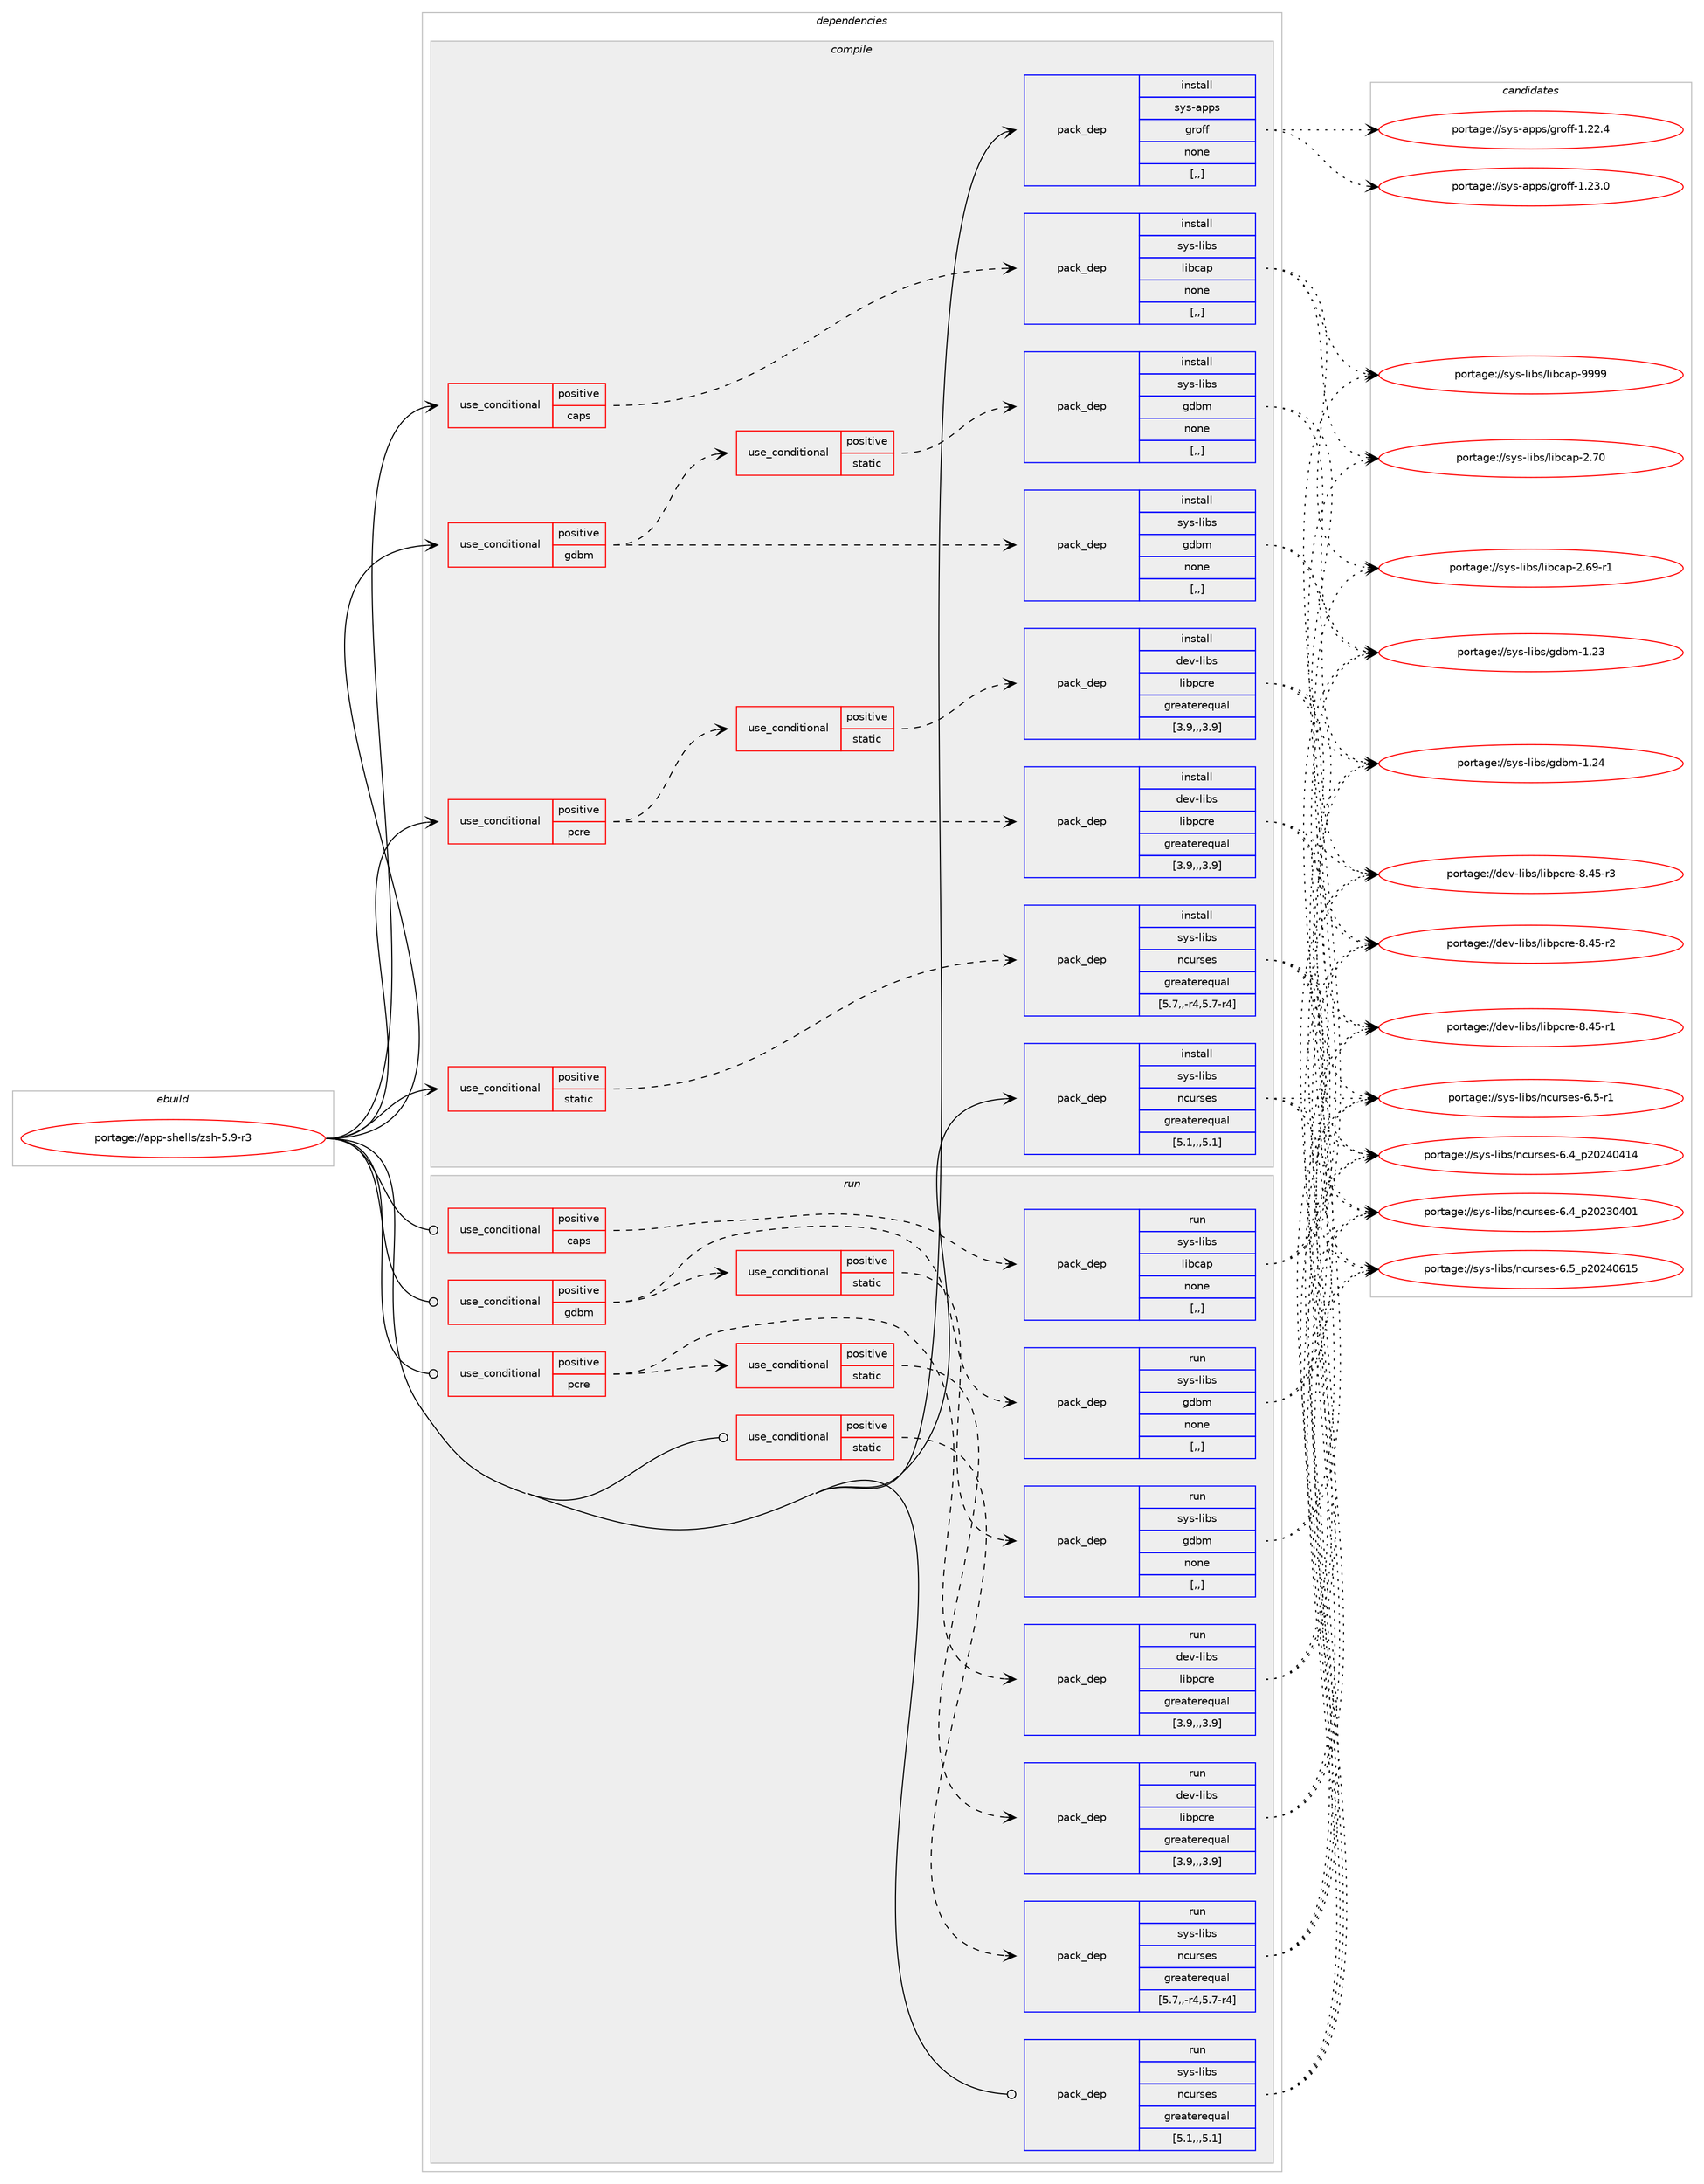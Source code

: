 digraph prolog {

# *************
# Graph options
# *************

newrank=true;
concentrate=true;
compound=true;
graph [rankdir=LR,fontname=Helvetica,fontsize=10,ranksep=1.5];#, ranksep=2.5, nodesep=0.2];
edge  [arrowhead=vee];
node  [fontname=Helvetica,fontsize=10];

# **********
# The ebuild
# **********

subgraph cluster_leftcol {
color=gray;
label=<<i>ebuild</i>>;
id [label="portage://app-shells/zsh-5.9-r3", color=red, width=4, href="../app-shells/zsh-5.9-r3.svg"];
}

# ****************
# The dependencies
# ****************

subgraph cluster_midcol {
color=gray;
label=<<i>dependencies</i>>;
subgraph cluster_compile {
fillcolor="#eeeeee";
style=filled;
label=<<i>compile</i>>;
subgraph cond144442 {
dependency546336 [label=<<TABLE BORDER="0" CELLBORDER="1" CELLSPACING="0" CELLPADDING="4"><TR><TD ROWSPAN="3" CELLPADDING="10">use_conditional</TD></TR><TR><TD>positive</TD></TR><TR><TD>caps</TD></TR></TABLE>>, shape=none, color=red];
subgraph pack397810 {
dependency546337 [label=<<TABLE BORDER="0" CELLBORDER="1" CELLSPACING="0" CELLPADDING="4" WIDTH="220"><TR><TD ROWSPAN="6" CELLPADDING="30">pack_dep</TD></TR><TR><TD WIDTH="110">install</TD></TR><TR><TD>sys-libs</TD></TR><TR><TD>libcap</TD></TR><TR><TD>none</TD></TR><TR><TD>[,,]</TD></TR></TABLE>>, shape=none, color=blue];
}
dependency546336:e -> dependency546337:w [weight=20,style="dashed",arrowhead="vee"];
}
id:e -> dependency546336:w [weight=20,style="solid",arrowhead="vee"];
subgraph cond144443 {
dependency546338 [label=<<TABLE BORDER="0" CELLBORDER="1" CELLSPACING="0" CELLPADDING="4"><TR><TD ROWSPAN="3" CELLPADDING="10">use_conditional</TD></TR><TR><TD>positive</TD></TR><TR><TD>gdbm</TD></TR></TABLE>>, shape=none, color=red];
subgraph pack397811 {
dependency546339 [label=<<TABLE BORDER="0" CELLBORDER="1" CELLSPACING="0" CELLPADDING="4" WIDTH="220"><TR><TD ROWSPAN="6" CELLPADDING="30">pack_dep</TD></TR><TR><TD WIDTH="110">install</TD></TR><TR><TD>sys-libs</TD></TR><TR><TD>gdbm</TD></TR><TR><TD>none</TD></TR><TR><TD>[,,]</TD></TR></TABLE>>, shape=none, color=blue];
}
dependency546338:e -> dependency546339:w [weight=20,style="dashed",arrowhead="vee"];
subgraph cond144444 {
dependency546340 [label=<<TABLE BORDER="0" CELLBORDER="1" CELLSPACING="0" CELLPADDING="4"><TR><TD ROWSPAN="3" CELLPADDING="10">use_conditional</TD></TR><TR><TD>positive</TD></TR><TR><TD>static</TD></TR></TABLE>>, shape=none, color=red];
subgraph pack397812 {
dependency546341 [label=<<TABLE BORDER="0" CELLBORDER="1" CELLSPACING="0" CELLPADDING="4" WIDTH="220"><TR><TD ROWSPAN="6" CELLPADDING="30">pack_dep</TD></TR><TR><TD WIDTH="110">install</TD></TR><TR><TD>sys-libs</TD></TR><TR><TD>gdbm</TD></TR><TR><TD>none</TD></TR><TR><TD>[,,]</TD></TR></TABLE>>, shape=none, color=blue];
}
dependency546340:e -> dependency546341:w [weight=20,style="dashed",arrowhead="vee"];
}
dependency546338:e -> dependency546340:w [weight=20,style="dashed",arrowhead="vee"];
}
id:e -> dependency546338:w [weight=20,style="solid",arrowhead="vee"];
subgraph cond144445 {
dependency546342 [label=<<TABLE BORDER="0" CELLBORDER="1" CELLSPACING="0" CELLPADDING="4"><TR><TD ROWSPAN="3" CELLPADDING="10">use_conditional</TD></TR><TR><TD>positive</TD></TR><TR><TD>pcre</TD></TR></TABLE>>, shape=none, color=red];
subgraph pack397813 {
dependency546343 [label=<<TABLE BORDER="0" CELLBORDER="1" CELLSPACING="0" CELLPADDING="4" WIDTH="220"><TR><TD ROWSPAN="6" CELLPADDING="30">pack_dep</TD></TR><TR><TD WIDTH="110">install</TD></TR><TR><TD>dev-libs</TD></TR><TR><TD>libpcre</TD></TR><TR><TD>greaterequal</TD></TR><TR><TD>[3.9,,,3.9]</TD></TR></TABLE>>, shape=none, color=blue];
}
dependency546342:e -> dependency546343:w [weight=20,style="dashed",arrowhead="vee"];
subgraph cond144446 {
dependency546344 [label=<<TABLE BORDER="0" CELLBORDER="1" CELLSPACING="0" CELLPADDING="4"><TR><TD ROWSPAN="3" CELLPADDING="10">use_conditional</TD></TR><TR><TD>positive</TD></TR><TR><TD>static</TD></TR></TABLE>>, shape=none, color=red];
subgraph pack397814 {
dependency546345 [label=<<TABLE BORDER="0" CELLBORDER="1" CELLSPACING="0" CELLPADDING="4" WIDTH="220"><TR><TD ROWSPAN="6" CELLPADDING="30">pack_dep</TD></TR><TR><TD WIDTH="110">install</TD></TR><TR><TD>dev-libs</TD></TR><TR><TD>libpcre</TD></TR><TR><TD>greaterequal</TD></TR><TR><TD>[3.9,,,3.9]</TD></TR></TABLE>>, shape=none, color=blue];
}
dependency546344:e -> dependency546345:w [weight=20,style="dashed",arrowhead="vee"];
}
dependency546342:e -> dependency546344:w [weight=20,style="dashed",arrowhead="vee"];
}
id:e -> dependency546342:w [weight=20,style="solid",arrowhead="vee"];
subgraph cond144447 {
dependency546346 [label=<<TABLE BORDER="0" CELLBORDER="1" CELLSPACING="0" CELLPADDING="4"><TR><TD ROWSPAN="3" CELLPADDING="10">use_conditional</TD></TR><TR><TD>positive</TD></TR><TR><TD>static</TD></TR></TABLE>>, shape=none, color=red];
subgraph pack397815 {
dependency546347 [label=<<TABLE BORDER="0" CELLBORDER="1" CELLSPACING="0" CELLPADDING="4" WIDTH="220"><TR><TD ROWSPAN="6" CELLPADDING="30">pack_dep</TD></TR><TR><TD WIDTH="110">install</TD></TR><TR><TD>sys-libs</TD></TR><TR><TD>ncurses</TD></TR><TR><TD>greaterequal</TD></TR><TR><TD>[5.7,,-r4,5.7-r4]</TD></TR></TABLE>>, shape=none, color=blue];
}
dependency546346:e -> dependency546347:w [weight=20,style="dashed",arrowhead="vee"];
}
id:e -> dependency546346:w [weight=20,style="solid",arrowhead="vee"];
subgraph pack397816 {
dependency546348 [label=<<TABLE BORDER="0" CELLBORDER="1" CELLSPACING="0" CELLPADDING="4" WIDTH="220"><TR><TD ROWSPAN="6" CELLPADDING="30">pack_dep</TD></TR><TR><TD WIDTH="110">install</TD></TR><TR><TD>sys-apps</TD></TR><TR><TD>groff</TD></TR><TR><TD>none</TD></TR><TR><TD>[,,]</TD></TR></TABLE>>, shape=none, color=blue];
}
id:e -> dependency546348:w [weight=20,style="solid",arrowhead="vee"];
subgraph pack397817 {
dependency546349 [label=<<TABLE BORDER="0" CELLBORDER="1" CELLSPACING="0" CELLPADDING="4" WIDTH="220"><TR><TD ROWSPAN="6" CELLPADDING="30">pack_dep</TD></TR><TR><TD WIDTH="110">install</TD></TR><TR><TD>sys-libs</TD></TR><TR><TD>ncurses</TD></TR><TR><TD>greaterequal</TD></TR><TR><TD>[5.1,,,5.1]</TD></TR></TABLE>>, shape=none, color=blue];
}
id:e -> dependency546349:w [weight=20,style="solid",arrowhead="vee"];
}
subgraph cluster_compileandrun {
fillcolor="#eeeeee";
style=filled;
label=<<i>compile and run</i>>;
}
subgraph cluster_run {
fillcolor="#eeeeee";
style=filled;
label=<<i>run</i>>;
subgraph cond144448 {
dependency546350 [label=<<TABLE BORDER="0" CELLBORDER="1" CELLSPACING="0" CELLPADDING="4"><TR><TD ROWSPAN="3" CELLPADDING="10">use_conditional</TD></TR><TR><TD>positive</TD></TR><TR><TD>caps</TD></TR></TABLE>>, shape=none, color=red];
subgraph pack397818 {
dependency546351 [label=<<TABLE BORDER="0" CELLBORDER="1" CELLSPACING="0" CELLPADDING="4" WIDTH="220"><TR><TD ROWSPAN="6" CELLPADDING="30">pack_dep</TD></TR><TR><TD WIDTH="110">run</TD></TR><TR><TD>sys-libs</TD></TR><TR><TD>libcap</TD></TR><TR><TD>none</TD></TR><TR><TD>[,,]</TD></TR></TABLE>>, shape=none, color=blue];
}
dependency546350:e -> dependency546351:w [weight=20,style="dashed",arrowhead="vee"];
}
id:e -> dependency546350:w [weight=20,style="solid",arrowhead="odot"];
subgraph cond144449 {
dependency546352 [label=<<TABLE BORDER="0" CELLBORDER="1" CELLSPACING="0" CELLPADDING="4"><TR><TD ROWSPAN="3" CELLPADDING="10">use_conditional</TD></TR><TR><TD>positive</TD></TR><TR><TD>gdbm</TD></TR></TABLE>>, shape=none, color=red];
subgraph pack397819 {
dependency546353 [label=<<TABLE BORDER="0" CELLBORDER="1" CELLSPACING="0" CELLPADDING="4" WIDTH="220"><TR><TD ROWSPAN="6" CELLPADDING="30">pack_dep</TD></TR><TR><TD WIDTH="110">run</TD></TR><TR><TD>sys-libs</TD></TR><TR><TD>gdbm</TD></TR><TR><TD>none</TD></TR><TR><TD>[,,]</TD></TR></TABLE>>, shape=none, color=blue];
}
dependency546352:e -> dependency546353:w [weight=20,style="dashed",arrowhead="vee"];
subgraph cond144450 {
dependency546354 [label=<<TABLE BORDER="0" CELLBORDER="1" CELLSPACING="0" CELLPADDING="4"><TR><TD ROWSPAN="3" CELLPADDING="10">use_conditional</TD></TR><TR><TD>positive</TD></TR><TR><TD>static</TD></TR></TABLE>>, shape=none, color=red];
subgraph pack397820 {
dependency546355 [label=<<TABLE BORDER="0" CELLBORDER="1" CELLSPACING="0" CELLPADDING="4" WIDTH="220"><TR><TD ROWSPAN="6" CELLPADDING="30">pack_dep</TD></TR><TR><TD WIDTH="110">run</TD></TR><TR><TD>sys-libs</TD></TR><TR><TD>gdbm</TD></TR><TR><TD>none</TD></TR><TR><TD>[,,]</TD></TR></TABLE>>, shape=none, color=blue];
}
dependency546354:e -> dependency546355:w [weight=20,style="dashed",arrowhead="vee"];
}
dependency546352:e -> dependency546354:w [weight=20,style="dashed",arrowhead="vee"];
}
id:e -> dependency546352:w [weight=20,style="solid",arrowhead="odot"];
subgraph cond144451 {
dependency546356 [label=<<TABLE BORDER="0" CELLBORDER="1" CELLSPACING="0" CELLPADDING="4"><TR><TD ROWSPAN="3" CELLPADDING="10">use_conditional</TD></TR><TR><TD>positive</TD></TR><TR><TD>pcre</TD></TR></TABLE>>, shape=none, color=red];
subgraph pack397821 {
dependency546357 [label=<<TABLE BORDER="0" CELLBORDER="1" CELLSPACING="0" CELLPADDING="4" WIDTH="220"><TR><TD ROWSPAN="6" CELLPADDING="30">pack_dep</TD></TR><TR><TD WIDTH="110">run</TD></TR><TR><TD>dev-libs</TD></TR><TR><TD>libpcre</TD></TR><TR><TD>greaterequal</TD></TR><TR><TD>[3.9,,,3.9]</TD></TR></TABLE>>, shape=none, color=blue];
}
dependency546356:e -> dependency546357:w [weight=20,style="dashed",arrowhead="vee"];
subgraph cond144452 {
dependency546358 [label=<<TABLE BORDER="0" CELLBORDER="1" CELLSPACING="0" CELLPADDING="4"><TR><TD ROWSPAN="3" CELLPADDING="10">use_conditional</TD></TR><TR><TD>positive</TD></TR><TR><TD>static</TD></TR></TABLE>>, shape=none, color=red];
subgraph pack397822 {
dependency546359 [label=<<TABLE BORDER="0" CELLBORDER="1" CELLSPACING="0" CELLPADDING="4" WIDTH="220"><TR><TD ROWSPAN="6" CELLPADDING="30">pack_dep</TD></TR><TR><TD WIDTH="110">run</TD></TR><TR><TD>dev-libs</TD></TR><TR><TD>libpcre</TD></TR><TR><TD>greaterequal</TD></TR><TR><TD>[3.9,,,3.9]</TD></TR></TABLE>>, shape=none, color=blue];
}
dependency546358:e -> dependency546359:w [weight=20,style="dashed",arrowhead="vee"];
}
dependency546356:e -> dependency546358:w [weight=20,style="dashed",arrowhead="vee"];
}
id:e -> dependency546356:w [weight=20,style="solid",arrowhead="odot"];
subgraph cond144453 {
dependency546360 [label=<<TABLE BORDER="0" CELLBORDER="1" CELLSPACING="0" CELLPADDING="4"><TR><TD ROWSPAN="3" CELLPADDING="10">use_conditional</TD></TR><TR><TD>positive</TD></TR><TR><TD>static</TD></TR></TABLE>>, shape=none, color=red];
subgraph pack397823 {
dependency546361 [label=<<TABLE BORDER="0" CELLBORDER="1" CELLSPACING="0" CELLPADDING="4" WIDTH="220"><TR><TD ROWSPAN="6" CELLPADDING="30">pack_dep</TD></TR><TR><TD WIDTH="110">run</TD></TR><TR><TD>sys-libs</TD></TR><TR><TD>ncurses</TD></TR><TR><TD>greaterequal</TD></TR><TR><TD>[5.7,,-r4,5.7-r4]</TD></TR></TABLE>>, shape=none, color=blue];
}
dependency546360:e -> dependency546361:w [weight=20,style="dashed",arrowhead="vee"];
}
id:e -> dependency546360:w [weight=20,style="solid",arrowhead="odot"];
subgraph pack397824 {
dependency546362 [label=<<TABLE BORDER="0" CELLBORDER="1" CELLSPACING="0" CELLPADDING="4" WIDTH="220"><TR><TD ROWSPAN="6" CELLPADDING="30">pack_dep</TD></TR><TR><TD WIDTH="110">run</TD></TR><TR><TD>sys-libs</TD></TR><TR><TD>ncurses</TD></TR><TR><TD>greaterequal</TD></TR><TR><TD>[5.1,,,5.1]</TD></TR></TABLE>>, shape=none, color=blue];
}
id:e -> dependency546362:w [weight=20,style="solid",arrowhead="odot"];
}
}

# **************
# The candidates
# **************

subgraph cluster_choices {
rank=same;
color=gray;
label=<<i>candidates</i>>;

subgraph choice397810 {
color=black;
nodesep=1;
choice1151211154510810598115471081059899971124557575757 [label="portage://sys-libs/libcap-9999", color=red, width=4,href="../sys-libs/libcap-9999.svg"];
choice1151211154510810598115471081059899971124550465548 [label="portage://sys-libs/libcap-2.70", color=red, width=4,href="../sys-libs/libcap-2.70.svg"];
choice11512111545108105981154710810598999711245504654574511449 [label="portage://sys-libs/libcap-2.69-r1", color=red, width=4,href="../sys-libs/libcap-2.69-r1.svg"];
dependency546337:e -> choice1151211154510810598115471081059899971124557575757:w [style=dotted,weight="100"];
dependency546337:e -> choice1151211154510810598115471081059899971124550465548:w [style=dotted,weight="100"];
dependency546337:e -> choice11512111545108105981154710810598999711245504654574511449:w [style=dotted,weight="100"];
}
subgraph choice397811 {
color=black;
nodesep=1;
choice115121115451081059811547103100981094549465052 [label="portage://sys-libs/gdbm-1.24", color=red, width=4,href="../sys-libs/gdbm-1.24.svg"];
choice115121115451081059811547103100981094549465051 [label="portage://sys-libs/gdbm-1.23", color=red, width=4,href="../sys-libs/gdbm-1.23.svg"];
dependency546339:e -> choice115121115451081059811547103100981094549465052:w [style=dotted,weight="100"];
dependency546339:e -> choice115121115451081059811547103100981094549465051:w [style=dotted,weight="100"];
}
subgraph choice397812 {
color=black;
nodesep=1;
choice115121115451081059811547103100981094549465052 [label="portage://sys-libs/gdbm-1.24", color=red, width=4,href="../sys-libs/gdbm-1.24.svg"];
choice115121115451081059811547103100981094549465051 [label="portage://sys-libs/gdbm-1.23", color=red, width=4,href="../sys-libs/gdbm-1.23.svg"];
dependency546341:e -> choice115121115451081059811547103100981094549465052:w [style=dotted,weight="100"];
dependency546341:e -> choice115121115451081059811547103100981094549465051:w [style=dotted,weight="100"];
}
subgraph choice397813 {
color=black;
nodesep=1;
choice100101118451081059811547108105981129911410145564652534511451 [label="portage://dev-libs/libpcre-8.45-r3", color=red, width=4,href="../dev-libs/libpcre-8.45-r3.svg"];
choice100101118451081059811547108105981129911410145564652534511450 [label="portage://dev-libs/libpcre-8.45-r2", color=red, width=4,href="../dev-libs/libpcre-8.45-r2.svg"];
choice100101118451081059811547108105981129911410145564652534511449 [label="portage://dev-libs/libpcre-8.45-r1", color=red, width=4,href="../dev-libs/libpcre-8.45-r1.svg"];
dependency546343:e -> choice100101118451081059811547108105981129911410145564652534511451:w [style=dotted,weight="100"];
dependency546343:e -> choice100101118451081059811547108105981129911410145564652534511450:w [style=dotted,weight="100"];
dependency546343:e -> choice100101118451081059811547108105981129911410145564652534511449:w [style=dotted,weight="100"];
}
subgraph choice397814 {
color=black;
nodesep=1;
choice100101118451081059811547108105981129911410145564652534511451 [label="portage://dev-libs/libpcre-8.45-r3", color=red, width=4,href="../dev-libs/libpcre-8.45-r3.svg"];
choice100101118451081059811547108105981129911410145564652534511450 [label="portage://dev-libs/libpcre-8.45-r2", color=red, width=4,href="../dev-libs/libpcre-8.45-r2.svg"];
choice100101118451081059811547108105981129911410145564652534511449 [label="portage://dev-libs/libpcre-8.45-r1", color=red, width=4,href="../dev-libs/libpcre-8.45-r1.svg"];
dependency546345:e -> choice100101118451081059811547108105981129911410145564652534511451:w [style=dotted,weight="100"];
dependency546345:e -> choice100101118451081059811547108105981129911410145564652534511450:w [style=dotted,weight="100"];
dependency546345:e -> choice100101118451081059811547108105981129911410145564652534511449:w [style=dotted,weight="100"];
}
subgraph choice397815 {
color=black;
nodesep=1;
choice1151211154510810598115471109911711411510111545544653951125048505248544953 [label="portage://sys-libs/ncurses-6.5_p20240615", color=red, width=4,href="../sys-libs/ncurses-6.5_p20240615.svg"];
choice11512111545108105981154711099117114115101115455446534511449 [label="portage://sys-libs/ncurses-6.5-r1", color=red, width=4,href="../sys-libs/ncurses-6.5-r1.svg"];
choice1151211154510810598115471109911711411510111545544652951125048505248524952 [label="portage://sys-libs/ncurses-6.4_p20240414", color=red, width=4,href="../sys-libs/ncurses-6.4_p20240414.svg"];
choice1151211154510810598115471109911711411510111545544652951125048505148524849 [label="portage://sys-libs/ncurses-6.4_p20230401", color=red, width=4,href="../sys-libs/ncurses-6.4_p20230401.svg"];
dependency546347:e -> choice1151211154510810598115471109911711411510111545544653951125048505248544953:w [style=dotted,weight="100"];
dependency546347:e -> choice11512111545108105981154711099117114115101115455446534511449:w [style=dotted,weight="100"];
dependency546347:e -> choice1151211154510810598115471109911711411510111545544652951125048505248524952:w [style=dotted,weight="100"];
dependency546347:e -> choice1151211154510810598115471109911711411510111545544652951125048505148524849:w [style=dotted,weight="100"];
}
subgraph choice397816 {
color=black;
nodesep=1;
choice11512111545971121121154710311411110210245494650514648 [label="portage://sys-apps/groff-1.23.0", color=red, width=4,href="../sys-apps/groff-1.23.0.svg"];
choice11512111545971121121154710311411110210245494650504652 [label="portage://sys-apps/groff-1.22.4", color=red, width=4,href="../sys-apps/groff-1.22.4.svg"];
dependency546348:e -> choice11512111545971121121154710311411110210245494650514648:w [style=dotted,weight="100"];
dependency546348:e -> choice11512111545971121121154710311411110210245494650504652:w [style=dotted,weight="100"];
}
subgraph choice397817 {
color=black;
nodesep=1;
choice1151211154510810598115471109911711411510111545544653951125048505248544953 [label="portage://sys-libs/ncurses-6.5_p20240615", color=red, width=4,href="../sys-libs/ncurses-6.5_p20240615.svg"];
choice11512111545108105981154711099117114115101115455446534511449 [label="portage://sys-libs/ncurses-6.5-r1", color=red, width=4,href="../sys-libs/ncurses-6.5-r1.svg"];
choice1151211154510810598115471109911711411510111545544652951125048505248524952 [label="portage://sys-libs/ncurses-6.4_p20240414", color=red, width=4,href="../sys-libs/ncurses-6.4_p20240414.svg"];
choice1151211154510810598115471109911711411510111545544652951125048505148524849 [label="portage://sys-libs/ncurses-6.4_p20230401", color=red, width=4,href="../sys-libs/ncurses-6.4_p20230401.svg"];
dependency546349:e -> choice1151211154510810598115471109911711411510111545544653951125048505248544953:w [style=dotted,weight="100"];
dependency546349:e -> choice11512111545108105981154711099117114115101115455446534511449:w [style=dotted,weight="100"];
dependency546349:e -> choice1151211154510810598115471109911711411510111545544652951125048505248524952:w [style=dotted,weight="100"];
dependency546349:e -> choice1151211154510810598115471109911711411510111545544652951125048505148524849:w [style=dotted,weight="100"];
}
subgraph choice397818 {
color=black;
nodesep=1;
choice1151211154510810598115471081059899971124557575757 [label="portage://sys-libs/libcap-9999", color=red, width=4,href="../sys-libs/libcap-9999.svg"];
choice1151211154510810598115471081059899971124550465548 [label="portage://sys-libs/libcap-2.70", color=red, width=4,href="../sys-libs/libcap-2.70.svg"];
choice11512111545108105981154710810598999711245504654574511449 [label="portage://sys-libs/libcap-2.69-r1", color=red, width=4,href="../sys-libs/libcap-2.69-r1.svg"];
dependency546351:e -> choice1151211154510810598115471081059899971124557575757:w [style=dotted,weight="100"];
dependency546351:e -> choice1151211154510810598115471081059899971124550465548:w [style=dotted,weight="100"];
dependency546351:e -> choice11512111545108105981154710810598999711245504654574511449:w [style=dotted,weight="100"];
}
subgraph choice397819 {
color=black;
nodesep=1;
choice115121115451081059811547103100981094549465052 [label="portage://sys-libs/gdbm-1.24", color=red, width=4,href="../sys-libs/gdbm-1.24.svg"];
choice115121115451081059811547103100981094549465051 [label="portage://sys-libs/gdbm-1.23", color=red, width=4,href="../sys-libs/gdbm-1.23.svg"];
dependency546353:e -> choice115121115451081059811547103100981094549465052:w [style=dotted,weight="100"];
dependency546353:e -> choice115121115451081059811547103100981094549465051:w [style=dotted,weight="100"];
}
subgraph choice397820 {
color=black;
nodesep=1;
choice115121115451081059811547103100981094549465052 [label="portage://sys-libs/gdbm-1.24", color=red, width=4,href="../sys-libs/gdbm-1.24.svg"];
choice115121115451081059811547103100981094549465051 [label="portage://sys-libs/gdbm-1.23", color=red, width=4,href="../sys-libs/gdbm-1.23.svg"];
dependency546355:e -> choice115121115451081059811547103100981094549465052:w [style=dotted,weight="100"];
dependency546355:e -> choice115121115451081059811547103100981094549465051:w [style=dotted,weight="100"];
}
subgraph choice397821 {
color=black;
nodesep=1;
choice100101118451081059811547108105981129911410145564652534511451 [label="portage://dev-libs/libpcre-8.45-r3", color=red, width=4,href="../dev-libs/libpcre-8.45-r3.svg"];
choice100101118451081059811547108105981129911410145564652534511450 [label="portage://dev-libs/libpcre-8.45-r2", color=red, width=4,href="../dev-libs/libpcre-8.45-r2.svg"];
choice100101118451081059811547108105981129911410145564652534511449 [label="portage://dev-libs/libpcre-8.45-r1", color=red, width=4,href="../dev-libs/libpcre-8.45-r1.svg"];
dependency546357:e -> choice100101118451081059811547108105981129911410145564652534511451:w [style=dotted,weight="100"];
dependency546357:e -> choice100101118451081059811547108105981129911410145564652534511450:w [style=dotted,weight="100"];
dependency546357:e -> choice100101118451081059811547108105981129911410145564652534511449:w [style=dotted,weight="100"];
}
subgraph choice397822 {
color=black;
nodesep=1;
choice100101118451081059811547108105981129911410145564652534511451 [label="portage://dev-libs/libpcre-8.45-r3", color=red, width=4,href="../dev-libs/libpcre-8.45-r3.svg"];
choice100101118451081059811547108105981129911410145564652534511450 [label="portage://dev-libs/libpcre-8.45-r2", color=red, width=4,href="../dev-libs/libpcre-8.45-r2.svg"];
choice100101118451081059811547108105981129911410145564652534511449 [label="portage://dev-libs/libpcre-8.45-r1", color=red, width=4,href="../dev-libs/libpcre-8.45-r1.svg"];
dependency546359:e -> choice100101118451081059811547108105981129911410145564652534511451:w [style=dotted,weight="100"];
dependency546359:e -> choice100101118451081059811547108105981129911410145564652534511450:w [style=dotted,weight="100"];
dependency546359:e -> choice100101118451081059811547108105981129911410145564652534511449:w [style=dotted,weight="100"];
}
subgraph choice397823 {
color=black;
nodesep=1;
choice1151211154510810598115471109911711411510111545544653951125048505248544953 [label="portage://sys-libs/ncurses-6.5_p20240615", color=red, width=4,href="../sys-libs/ncurses-6.5_p20240615.svg"];
choice11512111545108105981154711099117114115101115455446534511449 [label="portage://sys-libs/ncurses-6.5-r1", color=red, width=4,href="../sys-libs/ncurses-6.5-r1.svg"];
choice1151211154510810598115471109911711411510111545544652951125048505248524952 [label="portage://sys-libs/ncurses-6.4_p20240414", color=red, width=4,href="../sys-libs/ncurses-6.4_p20240414.svg"];
choice1151211154510810598115471109911711411510111545544652951125048505148524849 [label="portage://sys-libs/ncurses-6.4_p20230401", color=red, width=4,href="../sys-libs/ncurses-6.4_p20230401.svg"];
dependency546361:e -> choice1151211154510810598115471109911711411510111545544653951125048505248544953:w [style=dotted,weight="100"];
dependency546361:e -> choice11512111545108105981154711099117114115101115455446534511449:w [style=dotted,weight="100"];
dependency546361:e -> choice1151211154510810598115471109911711411510111545544652951125048505248524952:w [style=dotted,weight="100"];
dependency546361:e -> choice1151211154510810598115471109911711411510111545544652951125048505148524849:w [style=dotted,weight="100"];
}
subgraph choice397824 {
color=black;
nodesep=1;
choice1151211154510810598115471109911711411510111545544653951125048505248544953 [label="portage://sys-libs/ncurses-6.5_p20240615", color=red, width=4,href="../sys-libs/ncurses-6.5_p20240615.svg"];
choice11512111545108105981154711099117114115101115455446534511449 [label="portage://sys-libs/ncurses-6.5-r1", color=red, width=4,href="../sys-libs/ncurses-6.5-r1.svg"];
choice1151211154510810598115471109911711411510111545544652951125048505248524952 [label="portage://sys-libs/ncurses-6.4_p20240414", color=red, width=4,href="../sys-libs/ncurses-6.4_p20240414.svg"];
choice1151211154510810598115471109911711411510111545544652951125048505148524849 [label="portage://sys-libs/ncurses-6.4_p20230401", color=red, width=4,href="../sys-libs/ncurses-6.4_p20230401.svg"];
dependency546362:e -> choice1151211154510810598115471109911711411510111545544653951125048505248544953:w [style=dotted,weight="100"];
dependency546362:e -> choice11512111545108105981154711099117114115101115455446534511449:w [style=dotted,weight="100"];
dependency546362:e -> choice1151211154510810598115471109911711411510111545544652951125048505248524952:w [style=dotted,weight="100"];
dependency546362:e -> choice1151211154510810598115471109911711411510111545544652951125048505148524849:w [style=dotted,weight="100"];
}
}

}
